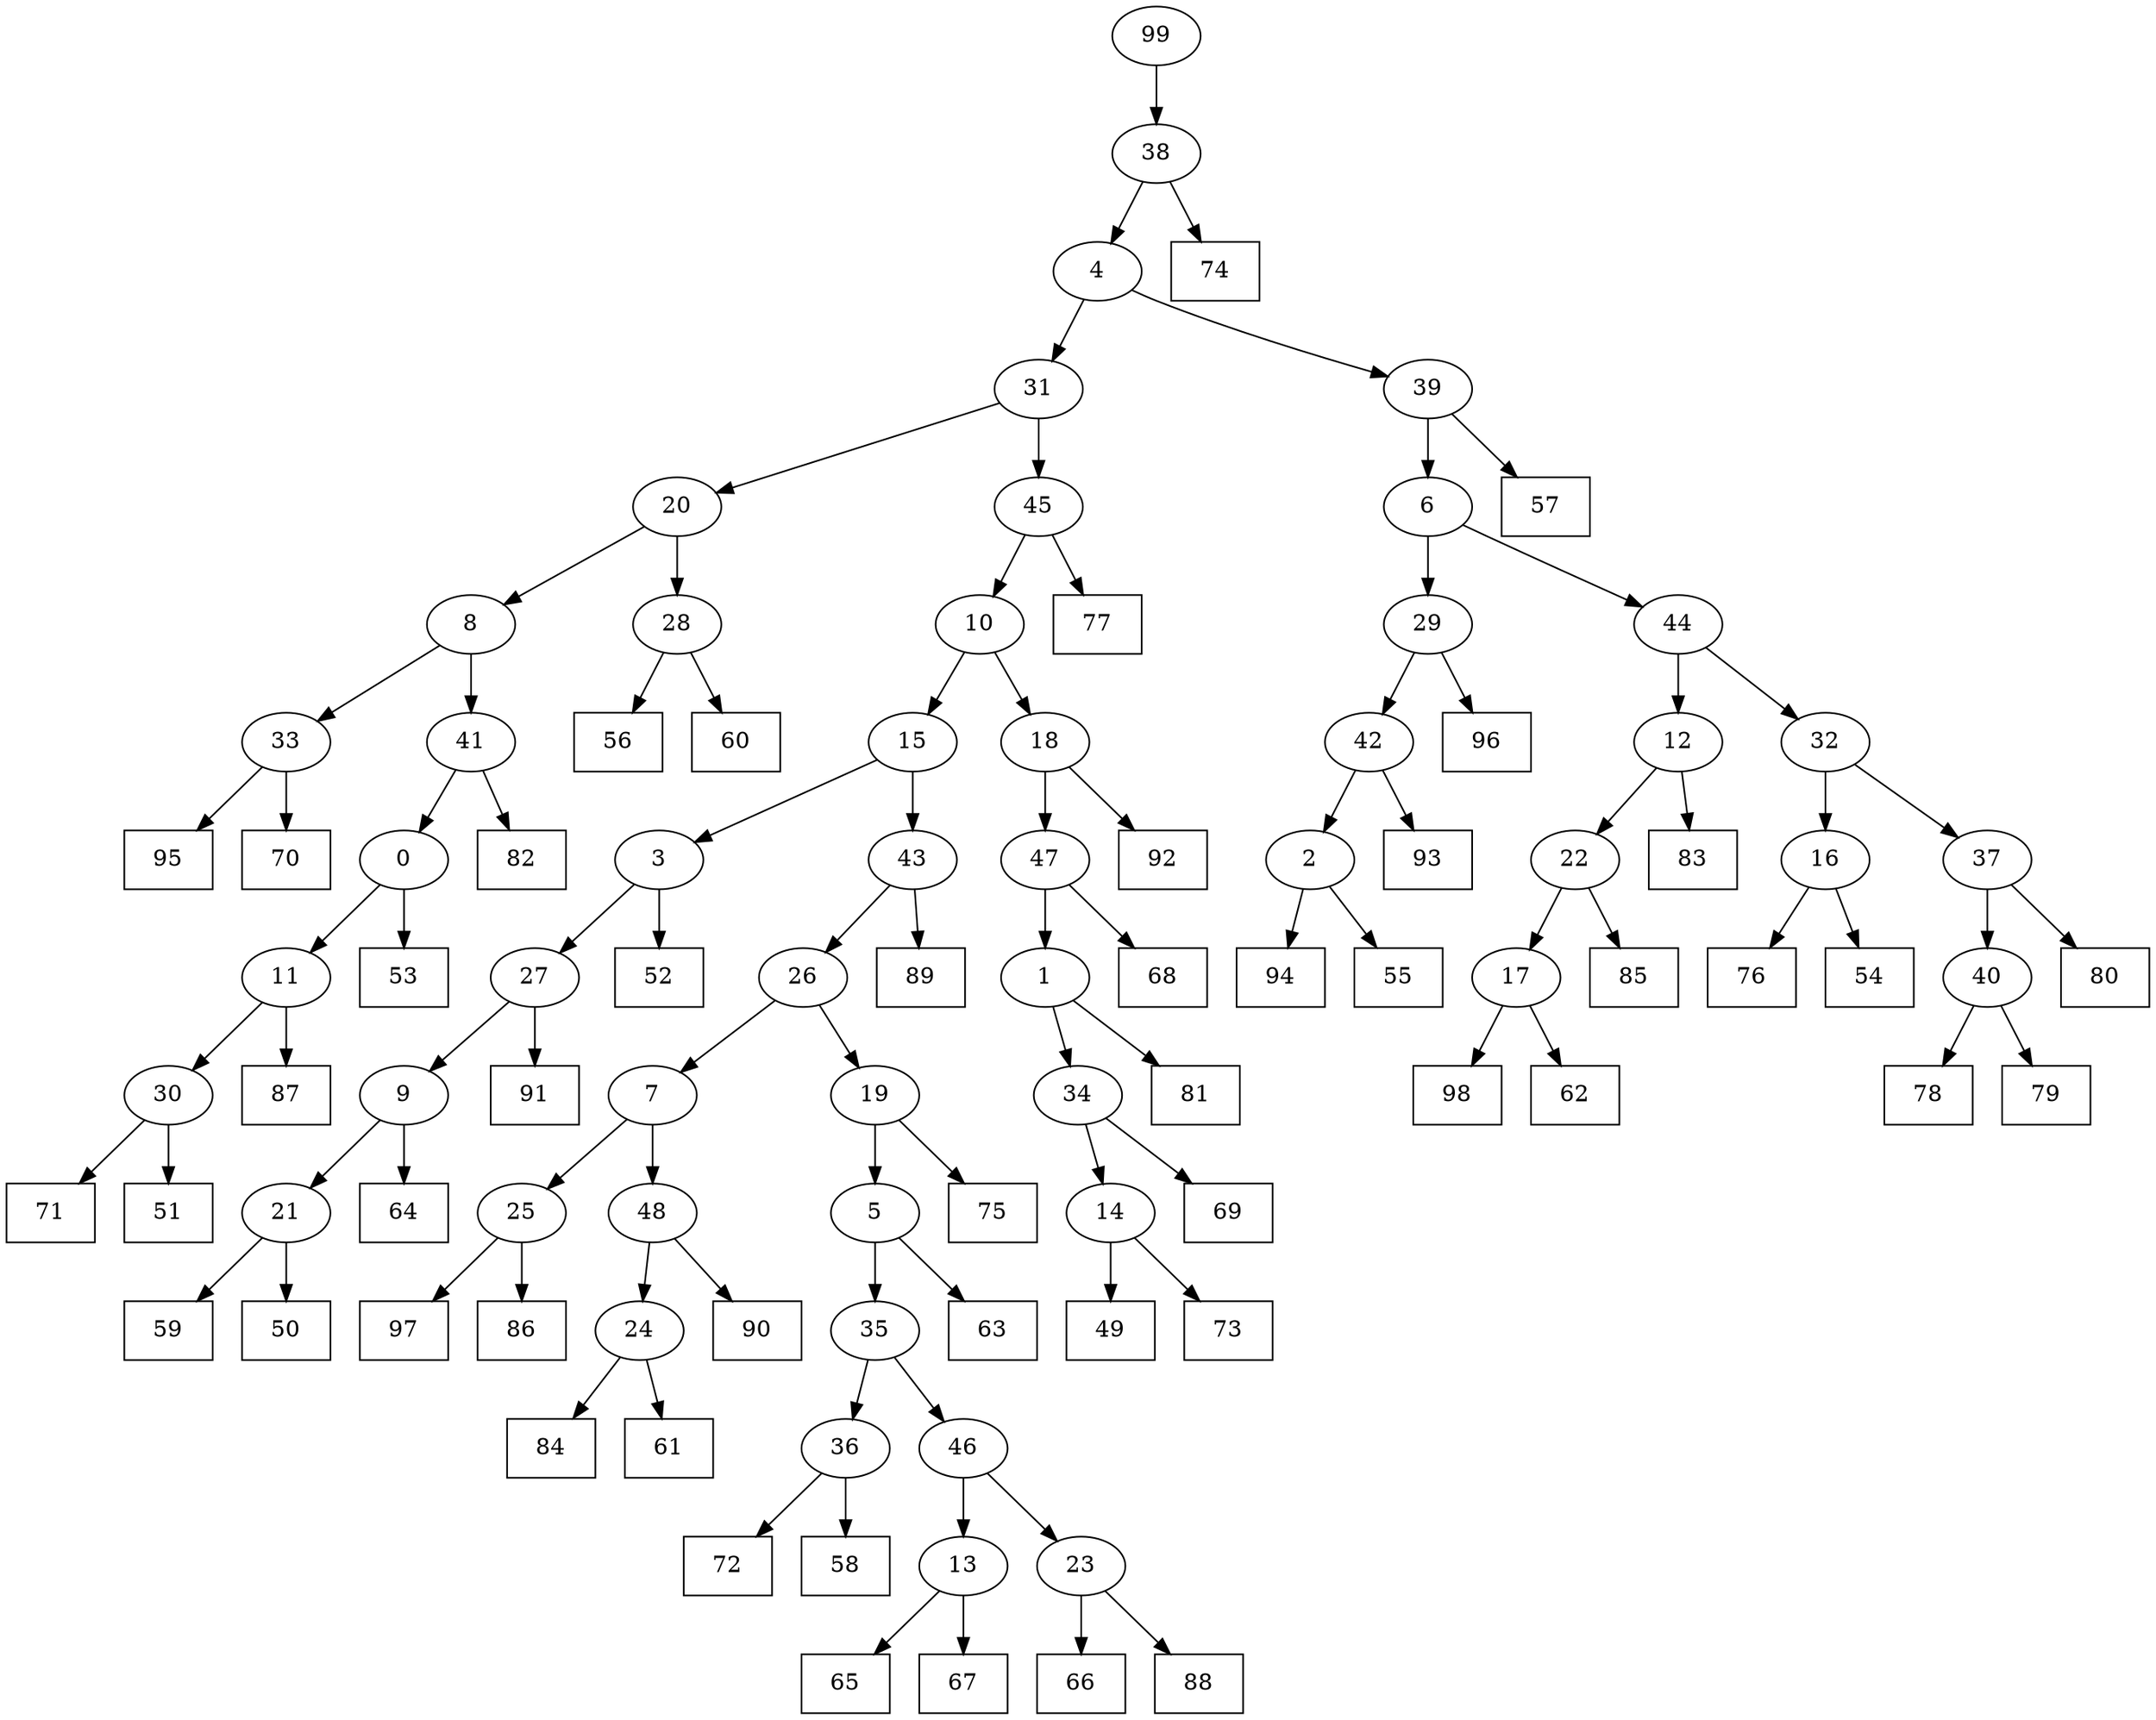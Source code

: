 digraph G {
0[label="0"];
1[label="1"];
2[label="2"];
3[label="3"];
4[label="4"];
5[label="5"];
6[label="6"];
7[label="7"];
8[label="8"];
9[label="9"];
10[label="10"];
11[label="11"];
12[label="12"];
13[label="13"];
14[label="14"];
15[label="15"];
16[label="16"];
17[label="17"];
18[label="18"];
19[label="19"];
20[label="20"];
21[label="21"];
22[label="22"];
23[label="23"];
24[label="24"];
25[label="25"];
26[label="26"];
27[label="27"];
28[label="28"];
29[label="29"];
30[label="30"];
31[label="31"];
32[label="32"];
33[label="33"];
34[label="34"];
35[label="35"];
36[label="36"];
37[label="37"];
38[label="38"];
39[label="39"];
40[label="40"];
41[label="41"];
42[label="42"];
43[label="43"];
44[label="44"];
45[label="45"];
46[label="46"];
47[label="47"];
48[label="48"];
49[shape=box,label="84"];
50[shape=box,label="53"];
51[shape=box,label="72"];
52[shape=box,label="65"];
53[shape=box,label="94"];
54[shape=box,label="97"];
55[shape=box,label="87"];
56[shape=box,label="56"];
57[shape=box,label="66"];
58[shape=box,label="91"];
59[shape=box,label="63"];
60[shape=box,label="57"];
61[shape=box,label="75"];
62[shape=box,label="77"];
63[shape=box,label="76"];
64[shape=box,label="89"];
65[shape=box,label="90"];
66[shape=box,label="78"];
67[shape=box,label="60"];
68[shape=box,label="82"];
69[shape=box,label="85"];
70[shape=box,label="59"];
71[shape=box,label="50"];
72[shape=box,label="71"];
73[shape=box,label="81"];
74[shape=box,label="58"];
75[shape=box,label="86"];
76[shape=box,label="64"];
77[shape=box,label="92"];
78[shape=box,label="98"];
79[shape=box,label="62"];
80[shape=box,label="79"];
81[shape=box,label="95"];
82[shape=box,label="83"];
83[shape=box,label="61"];
84[shape=box,label="70"];
85[shape=box,label="88"];
86[shape=box,label="67"];
87[shape=box,label="55"];
88[shape=box,label="96"];
89[shape=box,label="69"];
90[shape=box,label="51"];
91[shape=box,label="80"];
92[shape=box,label="49"];
93[shape=box,label="93"];
94[shape=box,label="68"];
95[shape=box,label="54"];
96[shape=box,label="73"];
97[shape=box,label="74"];
98[shape=box,label="52"];
99[label="99"];
19->61 ;
46->13 ;
29->88 ;
16->63 ;
34->89 ;
47->94 ;
33->84 ;
40->66 ;
99->38 ;
21->70 ;
37->91 ;
42->93 ;
13->52 ;
5->35 ;
44->32 ;
31->20 ;
39->60 ;
28->56 ;
40->80 ;
12->82 ;
22->69 ;
36->74 ;
23->57 ;
27->58 ;
20->28 ;
4->31 ;
24->83 ;
41->0 ;
38->97 ;
31->45 ;
45->62 ;
23->85 ;
25->54 ;
37->40 ;
24->49 ;
48->65 ;
30->90 ;
35->36 ;
44->12 ;
12->22 ;
28->67 ;
34->14 ;
8->41 ;
41->68 ;
17->78 ;
0->11 ;
43->26 ;
26->7 ;
1->34 ;
43->64 ;
7->25 ;
25->75 ;
38->4 ;
4->39 ;
14->92 ;
29->42 ;
2->53 ;
26->19 ;
11->55 ;
22->17 ;
17->79 ;
6->29 ;
7->48 ;
3->27 ;
27->9 ;
13->86 ;
6->44 ;
42->2 ;
2->87 ;
32->16 ;
16->95 ;
20->8 ;
3->98 ;
9->76 ;
11->30 ;
30->72 ;
19->5 ;
5->59 ;
45->10 ;
15->43 ;
36->51 ;
9->21 ;
21->71 ;
14->96 ;
10->18 ;
18->77 ;
32->37 ;
35->46 ;
46->23 ;
48->24 ;
8->33 ;
33->81 ;
0->50 ;
39->6 ;
47->1 ;
1->73 ;
18->47 ;
10->15 ;
15->3 ;
}

